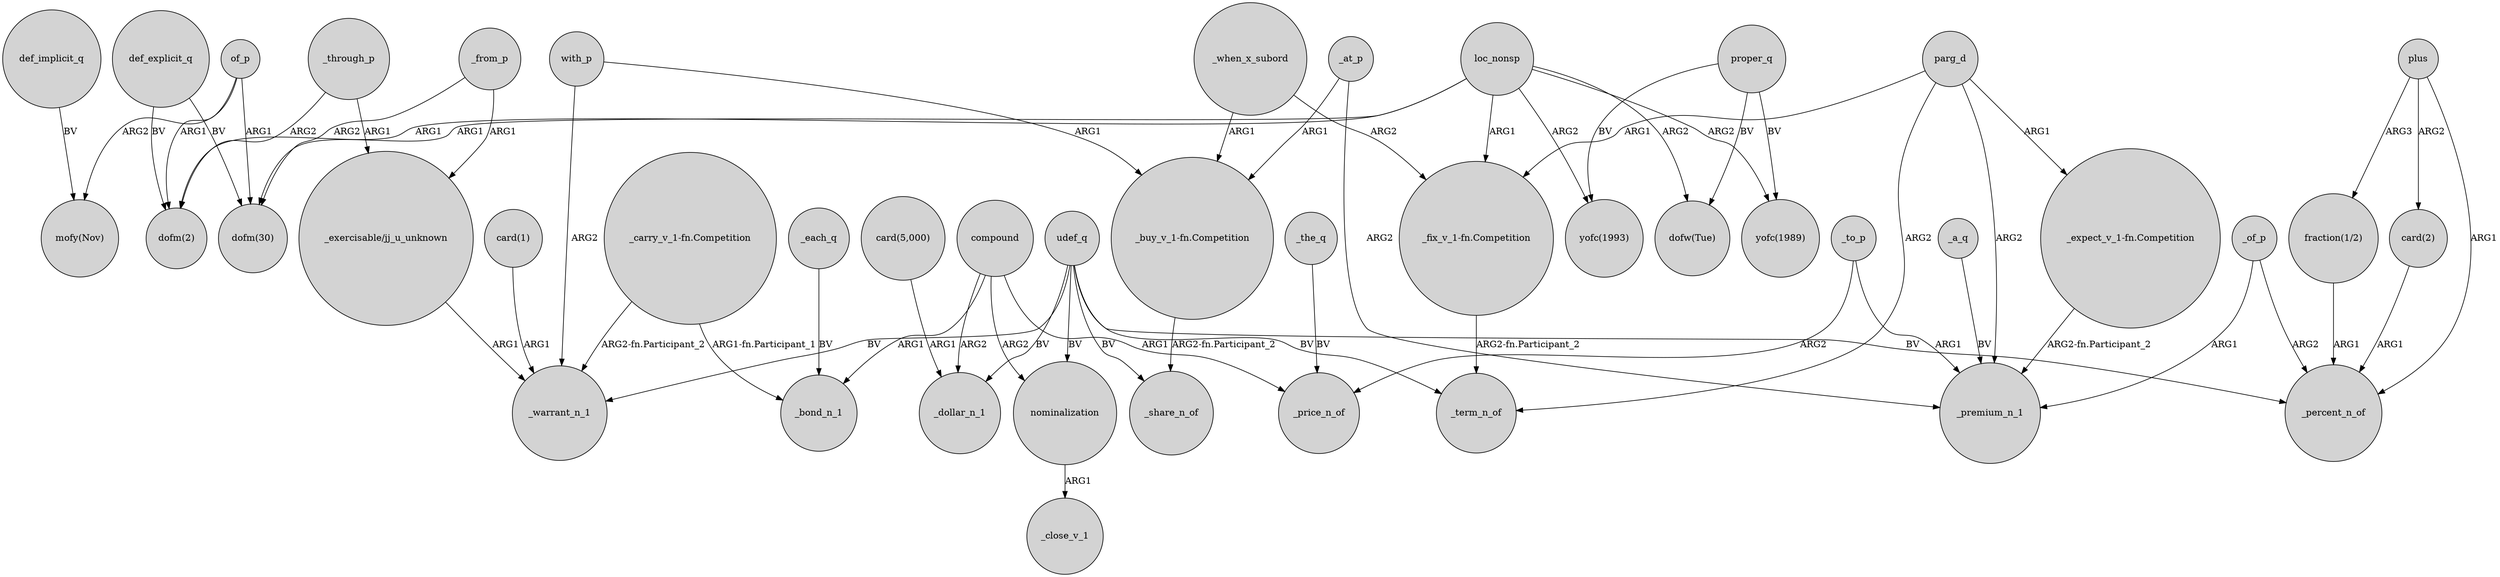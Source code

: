 digraph {
	node [shape=circle style=filled]
	loc_nonsp -> "dofm(30)" [label=ARG1]
	"_carry_v_1-fn.Competition" -> _warrant_n_1 [label="ARG2-fn.Participant_2"]
	udef_q -> _term_n_of [label=BV]
	_a_q -> _premium_n_1 [label=BV]
	"_buy_v_1-fn.Competition" -> _share_n_of [label="ARG2-fn.Participant_2"]
	"card(1)" -> _warrant_n_1 [label=ARG1]
	_when_x_subord -> "_fix_v_1-fn.Competition" [label=ARG2]
	of_p -> "mofy(Nov)" [label=ARG2]
	_when_x_subord -> "_buy_v_1-fn.Competition" [label=ARG1]
	"card(5,000)" -> _dollar_n_1 [label=ARG1]
	udef_q -> nominalization [label=BV]
	compound -> _bond_n_1 [label=ARG1]
	"_carry_v_1-fn.Competition" -> _bond_n_1 [label="ARG1-fn.Participant_1"]
	loc_nonsp -> "dofm(2)" [label=ARG1]
	compound -> _dollar_n_1 [label=ARG2]
	def_explicit_q -> "dofm(30)" [label=BV]
	loc_nonsp -> "_fix_v_1-fn.Competition" [label=ARG1]
	def_explicit_q -> "dofm(2)" [label=BV]
	_from_p -> "dofm(30)" [label=ARG2]
	_from_p -> "_exercisable/jj_u_unknown" [label=ARG1]
	loc_nonsp -> "yofc(1993)" [label=ARG2]
	proper_q -> "yofc(1993)" [label=BV]
	with_p -> _warrant_n_1 [label=ARG2]
	_through_p -> "dofm(2)" [label=ARG2]
	compound -> nominalization [label=ARG2]
	plus -> _percent_n_of [label=ARG1]
	"_expect_v_1-fn.Competition" -> _premium_n_1 [label="ARG2-fn.Participant_2"]
	_each_q -> _bond_n_1 [label=BV]
	_through_p -> "_exercisable/jj_u_unknown" [label=ARG1]
	loc_nonsp -> "yofc(1989)" [label=ARG2]
	with_p -> "_buy_v_1-fn.Competition" [label=ARG1]
	"fraction(1/2)" -> _percent_n_of [label=ARG1]
	udef_q -> _percent_n_of [label=BV]
	nominalization -> _close_v_1 [label=ARG1]
	udef_q -> _share_n_of [label=BV]
	_at_p -> _premium_n_1 [label=ARG2]
	parg_d -> "_fix_v_1-fn.Competition" [label=ARG1]
	"_fix_v_1-fn.Competition" -> _term_n_of [label="ARG2-fn.Participant_2"]
	udef_q -> _dollar_n_1 [label=BV]
	_at_p -> "_buy_v_1-fn.Competition" [label=ARG1]
	proper_q -> "yofc(1989)" [label=BV]
	udef_q -> _warrant_n_1 [label=BV]
	"_exercisable/jj_u_unknown" -> _warrant_n_1 [label=ARG1]
	of_p -> "dofm(2)" [label=ARG1]
	parg_d -> "_expect_v_1-fn.Competition" [label=ARG1]
	proper_q -> "dofw(Tue)" [label=BV]
	"card(2)" -> _percent_n_of [label=ARG1]
	parg_d -> _premium_n_1 [label=ARG2]
	plus -> "card(2)" [label=ARG2]
	_to_p -> _premium_n_1 [label=ARG1]
	of_p -> "dofm(30)" [label=ARG1]
	loc_nonsp -> "dofw(Tue)" [label=ARG2]
	def_implicit_q -> "mofy(Nov)" [label=BV]
	_of_p -> _premium_n_1 [label=ARG1]
	parg_d -> _term_n_of [label=ARG2]
	_the_q -> _price_n_of [label=BV]
	compound -> _price_n_of [label=ARG1]
	_to_p -> _price_n_of [label=ARG2]
	plus -> "fraction(1/2)" [label=ARG3]
	_of_p -> _percent_n_of [label=ARG2]
}
